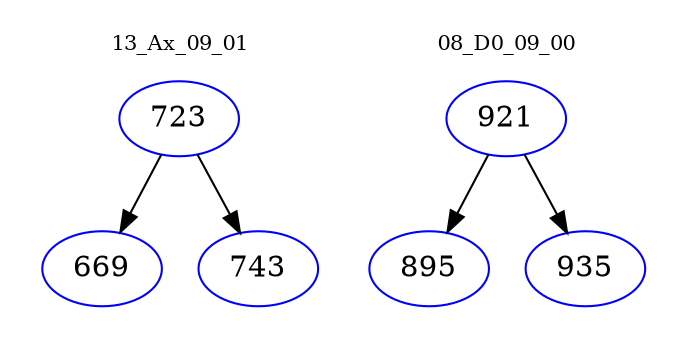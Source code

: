digraph{
subgraph cluster_0 {
color = white
label = "13_Ax_09_01";
fontsize=10;
T0_723 [label="723", color="blue"]
T0_723 -> T0_669 [color="black"]
T0_669 [label="669", color="blue"]
T0_723 -> T0_743 [color="black"]
T0_743 [label="743", color="blue"]
}
subgraph cluster_1 {
color = white
label = "08_D0_09_00";
fontsize=10;
T1_921 [label="921", color="blue"]
T1_921 -> T1_895 [color="black"]
T1_895 [label="895", color="blue"]
T1_921 -> T1_935 [color="black"]
T1_935 [label="935", color="blue"]
}
}
